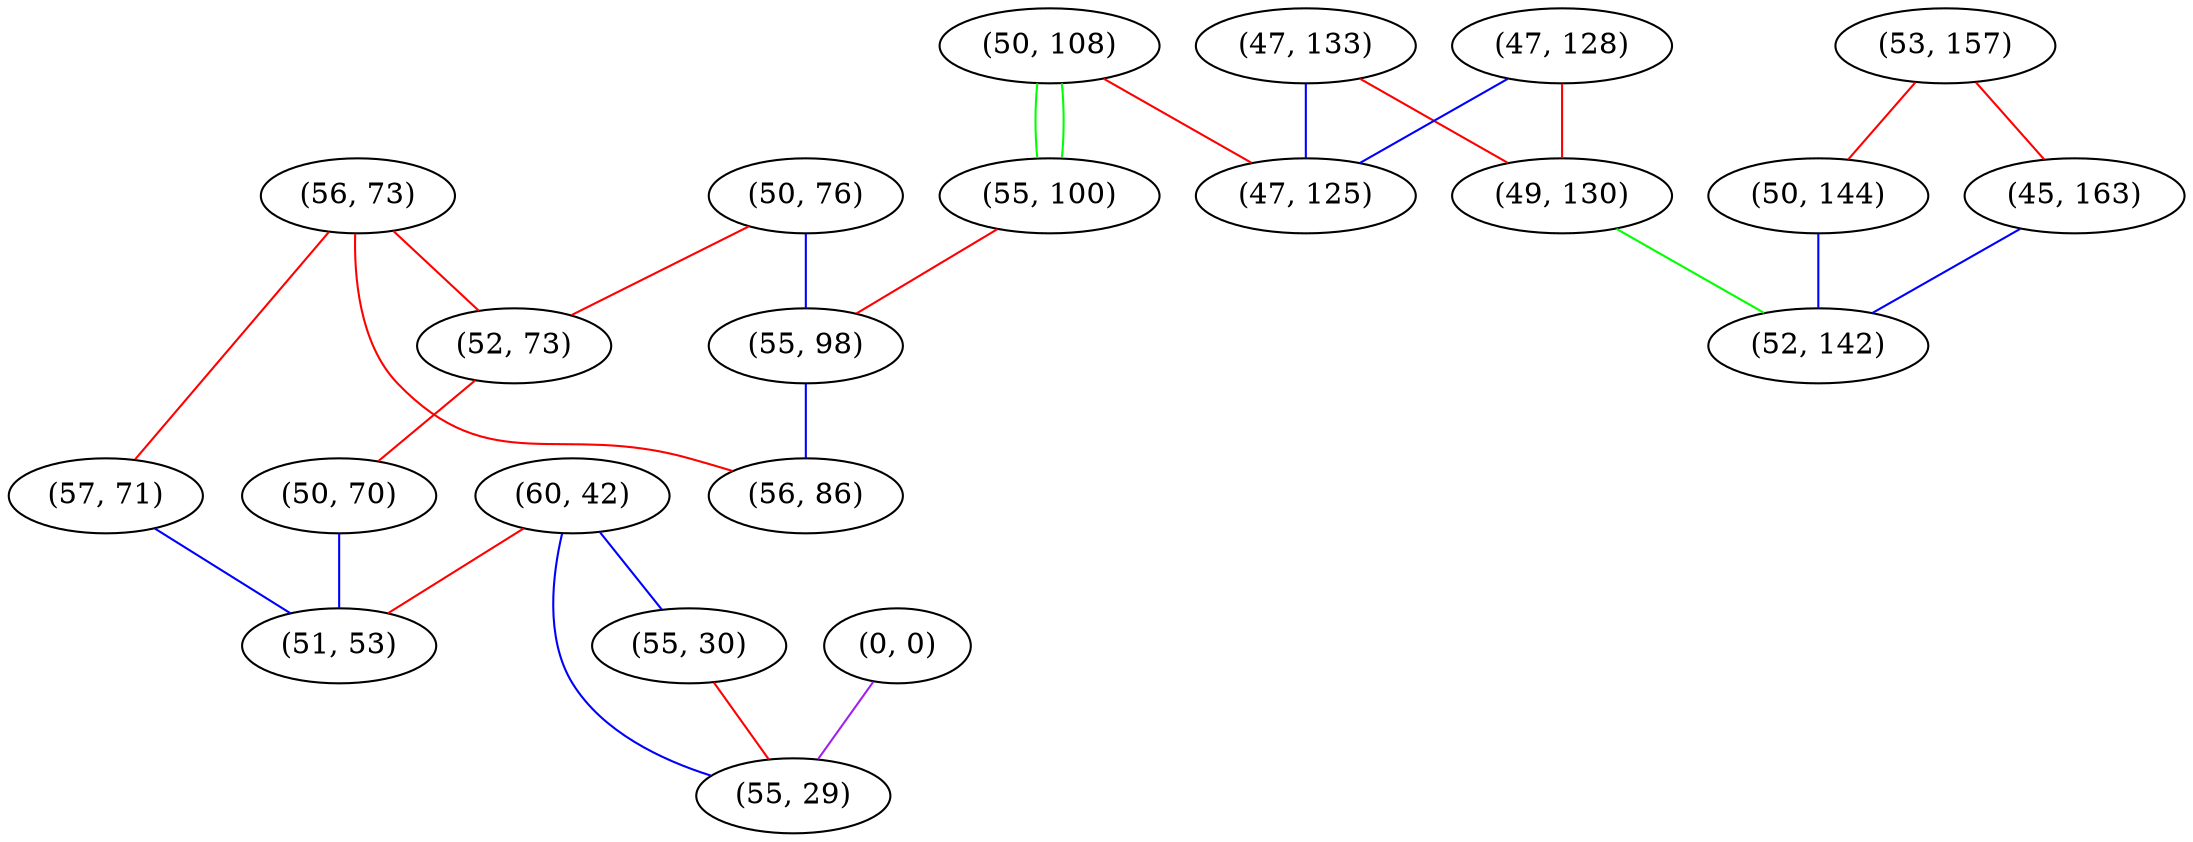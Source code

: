 graph "" {
"(56, 73)";
"(50, 76)";
"(60, 42)";
"(53, 157)";
"(52, 73)";
"(50, 108)";
"(45, 163)";
"(57, 71)";
"(50, 70)";
"(47, 133)";
"(51, 53)";
"(55, 100)";
"(55, 30)";
"(0, 0)";
"(47, 128)";
"(49, 130)";
"(50, 144)";
"(47, 125)";
"(55, 29)";
"(55, 98)";
"(56, 86)";
"(52, 142)";
"(56, 73)" -- "(56, 86)"  [color=red, key=0, weight=1];
"(56, 73)" -- "(52, 73)"  [color=red, key=0, weight=1];
"(56, 73)" -- "(57, 71)"  [color=red, key=0, weight=1];
"(50, 76)" -- "(52, 73)"  [color=red, key=0, weight=1];
"(50, 76)" -- "(55, 98)"  [color=blue, key=0, weight=3];
"(60, 42)" -- "(55, 30)"  [color=blue, key=0, weight=3];
"(60, 42)" -- "(55, 29)"  [color=blue, key=0, weight=3];
"(60, 42)" -- "(51, 53)"  [color=red, key=0, weight=1];
"(53, 157)" -- "(50, 144)"  [color=red, key=0, weight=1];
"(53, 157)" -- "(45, 163)"  [color=red, key=0, weight=1];
"(52, 73)" -- "(50, 70)"  [color=red, key=0, weight=1];
"(50, 108)" -- "(55, 100)"  [color=green, key=0, weight=2];
"(50, 108)" -- "(55, 100)"  [color=green, key=1, weight=2];
"(50, 108)" -- "(47, 125)"  [color=red, key=0, weight=1];
"(45, 163)" -- "(52, 142)"  [color=blue, key=0, weight=3];
"(57, 71)" -- "(51, 53)"  [color=blue, key=0, weight=3];
"(50, 70)" -- "(51, 53)"  [color=blue, key=0, weight=3];
"(47, 133)" -- "(49, 130)"  [color=red, key=0, weight=1];
"(47, 133)" -- "(47, 125)"  [color=blue, key=0, weight=3];
"(55, 100)" -- "(55, 98)"  [color=red, key=0, weight=1];
"(55, 30)" -- "(55, 29)"  [color=red, key=0, weight=1];
"(0, 0)" -- "(55, 29)"  [color=purple, key=0, weight=4];
"(47, 128)" -- "(49, 130)"  [color=red, key=0, weight=1];
"(47, 128)" -- "(47, 125)"  [color=blue, key=0, weight=3];
"(49, 130)" -- "(52, 142)"  [color=green, key=0, weight=2];
"(50, 144)" -- "(52, 142)"  [color=blue, key=0, weight=3];
"(55, 98)" -- "(56, 86)"  [color=blue, key=0, weight=3];
}

